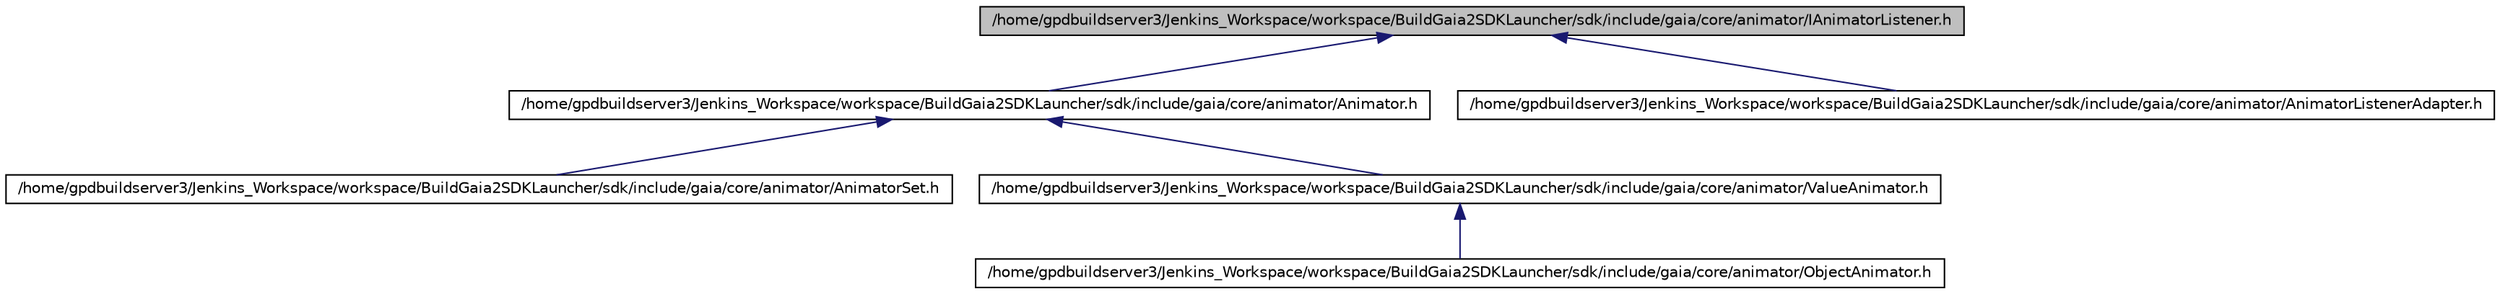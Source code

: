 digraph G
{
  edge [fontname="Helvetica",fontsize="10",labelfontname="Helvetica",labelfontsize="10"];
  node [fontname="Helvetica",fontsize="10",shape=record];
  Node1 [label="/home/gpdbuildserver3/Jenkins_Workspace/workspace/BuildGaia2SDKLauncher/sdk/include/gaia/core/animator/IAnimatorListener.h",height=0.2,width=0.4,color="black", fillcolor="grey75", style="filled" fontcolor="black"];
  Node1 -> Node2 [dir=back,color="midnightblue",fontsize="10",style="solid",fontname="Helvetica"];
  Node2 [label="/home/gpdbuildserver3/Jenkins_Workspace/workspace/BuildGaia2SDKLauncher/sdk/include/gaia/core/animator/Animator.h",height=0.2,width=0.4,color="black", fillcolor="white", style="filled",URL="$de/d70/_animator_8h.html"];
  Node2 -> Node3 [dir=back,color="midnightblue",fontsize="10",style="solid",fontname="Helvetica"];
  Node3 [label="/home/gpdbuildserver3/Jenkins_Workspace/workspace/BuildGaia2SDKLauncher/sdk/include/gaia/core/animator/AnimatorSet.h",height=0.2,width=0.4,color="black", fillcolor="white", style="filled",URL="$d2/d71/_animator_set_8h.html"];
  Node2 -> Node4 [dir=back,color="midnightblue",fontsize="10",style="solid",fontname="Helvetica"];
  Node4 [label="/home/gpdbuildserver3/Jenkins_Workspace/workspace/BuildGaia2SDKLauncher/sdk/include/gaia/core/animator/ValueAnimator.h",height=0.2,width=0.4,color="black", fillcolor="white", style="filled",URL="$d0/d75/_value_animator_8h.html"];
  Node4 -> Node5 [dir=back,color="midnightblue",fontsize="10",style="solid",fontname="Helvetica"];
  Node5 [label="/home/gpdbuildserver3/Jenkins_Workspace/workspace/BuildGaia2SDKLauncher/sdk/include/gaia/core/animator/ObjectAnimator.h",height=0.2,width=0.4,color="black", fillcolor="white", style="filled",URL="$d5/d07/_object_animator_8h.html"];
  Node1 -> Node6 [dir=back,color="midnightblue",fontsize="10",style="solid",fontname="Helvetica"];
  Node6 [label="/home/gpdbuildserver3/Jenkins_Workspace/workspace/BuildGaia2SDKLauncher/sdk/include/gaia/core/animator/AnimatorListenerAdapter.h",height=0.2,width=0.4,color="black", fillcolor="white", style="filled",URL="$d3/df7/_animator_listener_adapter_8h.html"];
}
